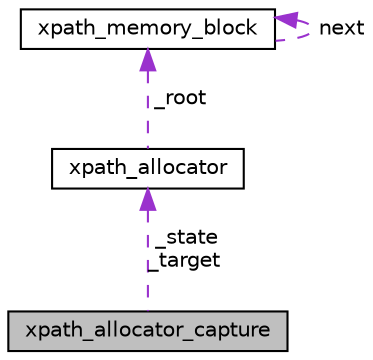 digraph G
{
 // INTERACTIVE_SVG=YES
  edge [fontname="Helvetica",fontsize="10",labelfontname="Helvetica",labelfontsize="10"];
  node [fontname="Helvetica",fontsize="10",shape=record];
  Node1 [label="xpath_allocator_capture",height=0.2,width=0.4,color="black", fillcolor="grey75", style="filled" fontcolor="black"];
  Node2 -> Node1 [dir="back",color="darkorchid3",fontsize="10",style="dashed",label=" _state\n_target" ,fontname="Helvetica"];
  Node2 [label="xpath_allocator",height=0.2,width=0.4,color="black", fillcolor="white", style="filled",URL="$d9/d51/classxpath__allocator.html"];
  Node3 -> Node2 [dir="back",color="darkorchid3",fontsize="10",style="dashed",label=" _root" ,fontname="Helvetica"];
  Node3 [label="xpath_memory_block",height=0.2,width=0.4,color="black", fillcolor="white", style="filled",URL="$d0/d13/structxpath__memory__block.html"];
  Node3 -> Node3 [dir="back",color="darkorchid3",fontsize="10",style="dashed",label=" next" ,fontname="Helvetica"];
}
